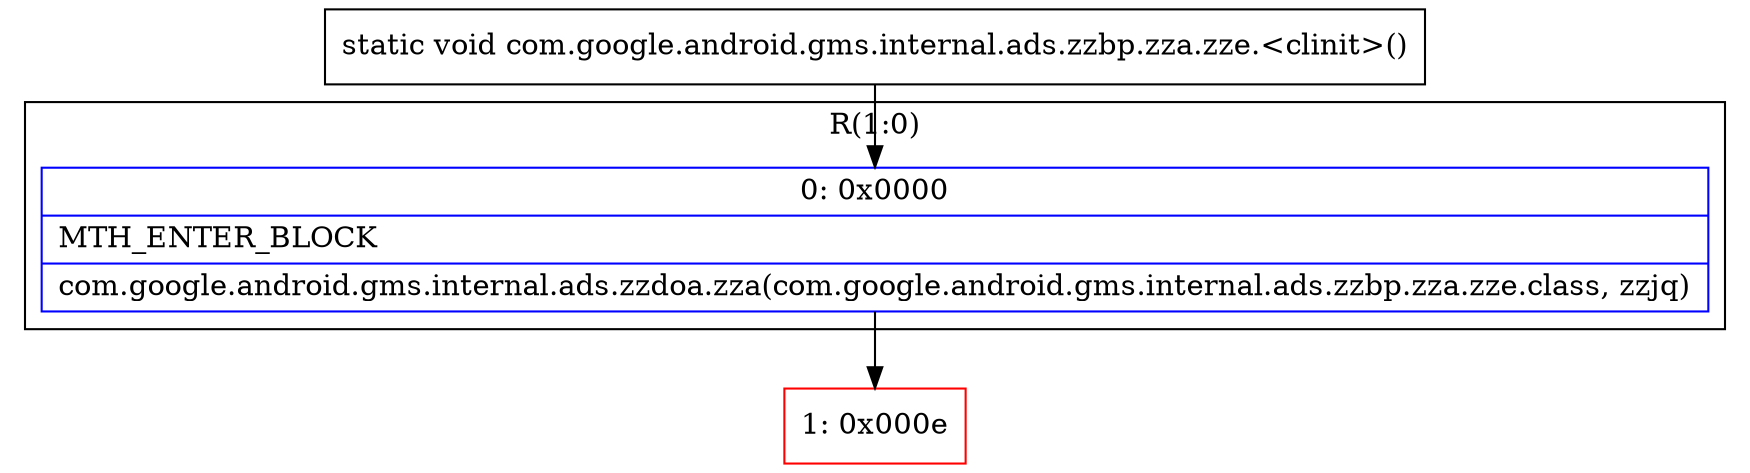 digraph "CFG forcom.google.android.gms.internal.ads.zzbp.zza.zze.\<clinit\>()V" {
subgraph cluster_Region_1575372809 {
label = "R(1:0)";
node [shape=record,color=blue];
Node_0 [shape=record,label="{0\:\ 0x0000|MTH_ENTER_BLOCK\l|com.google.android.gms.internal.ads.zzdoa.zza(com.google.android.gms.internal.ads.zzbp.zza.zze.class, zzjq)\l}"];
}
Node_1 [shape=record,color=red,label="{1\:\ 0x000e}"];
MethodNode[shape=record,label="{static void com.google.android.gms.internal.ads.zzbp.zza.zze.\<clinit\>() }"];
MethodNode -> Node_0;
Node_0 -> Node_1;
}

